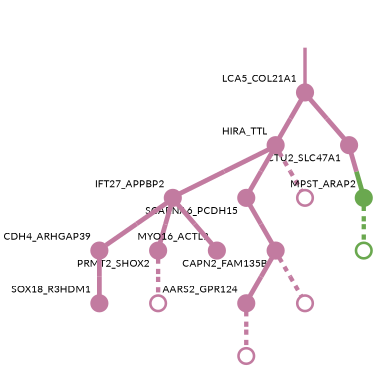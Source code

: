 strict digraph  {
graph[splines=false]; nodesep=0.7; rankdir=TB; ranksep=0.6; forcelabels=true; dpi=600; size=2.5;
0 [color="#c27ba0ff", fillcolor="#c27ba0ff", fixedsize=true, fontname=Lato, fontsize="12pt", height="0.25", label="", penwidth=3, shape=circle, style=filled, xlabel=LCA5_COL21A1];
1 [color="#c27ba0ff", fillcolor="#c27ba0ff", fixedsize=true, fontname=Lato, fontsize="12pt", height="0.25", label="", penwidth=3, shape=circle, style=filled, xlabel=HIRA_TTL];
5 [color="#c27ba0ff", fillcolor="#c27ba0ff", fixedsize=true, fontname=Lato, fontsize="12pt", height="0.25", label="", penwidth=3, shape=circle, style=filled, xlabel=CTU2_SLC47A1];
3 [color="#c27ba0ff", fillcolor="#c27ba0ff", fixedsize=true, fontname=Lato, fontsize="12pt", height="0.25", label="", penwidth=3, shape=circle, style=filled, xlabel=IFT27_APPBP2];
8 [color="#c27ba0ff", fillcolor="#c27ba0ff", fixedsize=true, fontname=Lato, fontsize="12pt", height="0.25", label="", penwidth=3, shape=circle, style=filled, xlabel=SCARNA6_PCDH15];
13 [color="#c27ba0ff", fillcolor="#c27ba0ff", fixedsize=true, fontname=Lato, fontsize="12pt", height="0.25", label="", penwidth=3, shape=circle, style=solid, xlabel=""];
2 [color="#6aa84fff", fillcolor="#6aa84fff", fixedsize=true, fontname=Lato, fontsize="12pt", height="0.25", label="", penwidth=3, shape=circle, style=filled, xlabel=MPST_ARAP2];
12 [color="#6aa84fff", fillcolor="#6aa84fff", fixedsize=true, fontname=Lato, fontsize="12pt", height="0.25", label="", penwidth=3, shape=circle, style=solid, xlabel=""];
6 [color="#c27ba0ff", fillcolor="#c27ba0ff", fixedsize=true, fontname=Lato, fontsize="12pt", height="0.25", label="", penwidth=3, shape=circle, style=filled, xlabel=CDH4_ARHGAP39];
10 [color="#c27ba0ff", fillcolor="#c27ba0ff", fixedsize=true, fontname=Lato, fontsize="12pt", height="0.25", label="", penwidth=3, shape=circle, style=filled, xlabel=PRMT2_SHOX2];
11 [color="#c27ba0ff", fillcolor="#c27ba0ff", fixedsize=true, fontname=Lato, fontsize="12pt", height="0.25", label="", penwidth=3, shape=circle, style=filled, xlabel=MYO16_ACTL9];
4 [color="#c27ba0ff", fillcolor="#c27ba0ff", fixedsize=true, fontname=Lato, fontsize="12pt", height="0.25", label="", penwidth=3, shape=circle, style=filled, xlabel=AARS2_GPR124];
14 [color="#c27ba0ff", fillcolor="#c27ba0ff", fixedsize=true, fontname=Lato, fontsize="12pt", height="0.25", label="", penwidth=3, shape=circle, style=solid, xlabel=""];
7 [color="#c27ba0ff", fillcolor="#c27ba0ff", fixedsize=true, fontname=Lato, fontsize="12pt", height="0.25", label="", penwidth=3, shape=circle, style=filled, xlabel=SOX18_R3HDM1];
9 [color="#c27ba0ff", fillcolor="#c27ba0ff", fixedsize=true, fontname=Lato, fontsize="12pt", height="0.25", label="", penwidth=3, shape=circle, style=filled, xlabel=CAPN2_FAM135B];
15 [color="#c27ba0ff", fillcolor="#c27ba0ff", fixedsize=true, fontname=Lato, fontsize="12pt", height="0.25", label="", penwidth=3, shape=circle, style=solid, xlabel=""];
16 [color="#c27ba0ff", fillcolor="#c27ba0ff", fixedsize=true, fontname=Lato, fontsize="12pt", height="0.25", label="", penwidth=3, shape=circle, style=solid, xlabel=""];
normal [label="", penwidth=3, style=invis, xlabel=LCA5_COL21A1];
0 -> 1  [arrowsize=0, color="#c27ba0ff;0.5:#c27ba0ff", minlen="1.0", penwidth="5.5", style=solid];
0 -> 5  [arrowsize=0, color="#c27ba0ff;0.5:#c27ba0ff", minlen="1.0", penwidth="5.5", style=solid];
1 -> 3  [arrowsize=0, color="#c27ba0ff;0.5:#c27ba0ff", minlen="1.0", penwidth="5.5", style=solid];
1 -> 8  [arrowsize=0, color="#c27ba0ff;0.5:#c27ba0ff", minlen="1.0", penwidth="5.5", style=solid];
1 -> 13  [arrowsize=0, color="#c27ba0ff;0.5:#c27ba0ff", minlen="1.0537633895874023", penwidth=5, style=dashed];
5 -> 2  [arrowsize=0, color="#c27ba0ff;0.5:#6aa84fff", minlen="1.9247312545776367", penwidth="5.5", style=solid];
3 -> 6  [arrowsize=0, color="#c27ba0ff;0.5:#c27ba0ff", minlen="1.2150537967681885", penwidth="5.5", style=solid];
3 -> 10  [arrowsize=0, color="#c27ba0ff;0.5:#c27ba0ff", minlen="1.1505376100540161", penwidth="5.5", style=solid];
3 -> 11  [arrowsize=0, color="#c27ba0ff;0.5:#c27ba0ff", minlen="1.1075268983840942", penwidth="5.5", style=solid];
8 -> 9  [arrowsize=0, color="#c27ba0ff;0.5:#c27ba0ff", minlen="1.1505376100540161", penwidth="5.5", style=solid];
2 -> 12  [arrowsize=0, color="#6aa84fff;0.5:#6aa84fff", minlen="1.0537633895874023", penwidth=5, style=dashed];
6 -> 7  [arrowsize=0, color="#c27ba0ff;0.5:#c27ba0ff", minlen="1.1935484409332275", penwidth="5.5", style=solid];
10 -> 16  [arrowsize=0, color="#c27ba0ff;0.5:#c27ba0ff", minlen="1.0537633895874023", penwidth=5, style=dashed];
4 -> 14  [arrowsize=0, color="#c27ba0ff;0.5:#c27ba0ff", minlen="1.0537633895874023", penwidth=5, style=dashed];
9 -> 4  [arrowsize=0, color="#c27ba0ff;0.5:#c27ba0ff", minlen="1.2580645084381104", penwidth="5.5", style=solid];
9 -> 15  [arrowsize=0, color="#c27ba0ff;0.5:#c27ba0ff", minlen="1.0537633895874023", penwidth=5, style=dashed];
normal -> 0  [arrowsize=0, color="#c27ba0ff", label="", penwidth=4, style=solid];
}
